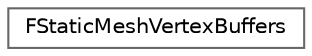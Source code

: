 digraph "Graphical Class Hierarchy"
{
 // INTERACTIVE_SVG=YES
 // LATEX_PDF_SIZE
  bgcolor="transparent";
  edge [fontname=Helvetica,fontsize=10,labelfontname=Helvetica,labelfontsize=10];
  node [fontname=Helvetica,fontsize=10,shape=box,height=0.2,width=0.4];
  rankdir="LR";
  Node0 [id="Node000000",label="FStaticMeshVertexBuffers",height=0.2,width=0.4,color="grey40", fillcolor="white", style="filled",URL="$df/d3f/structFStaticMeshVertexBuffers.html",tooltip=" "];
}
